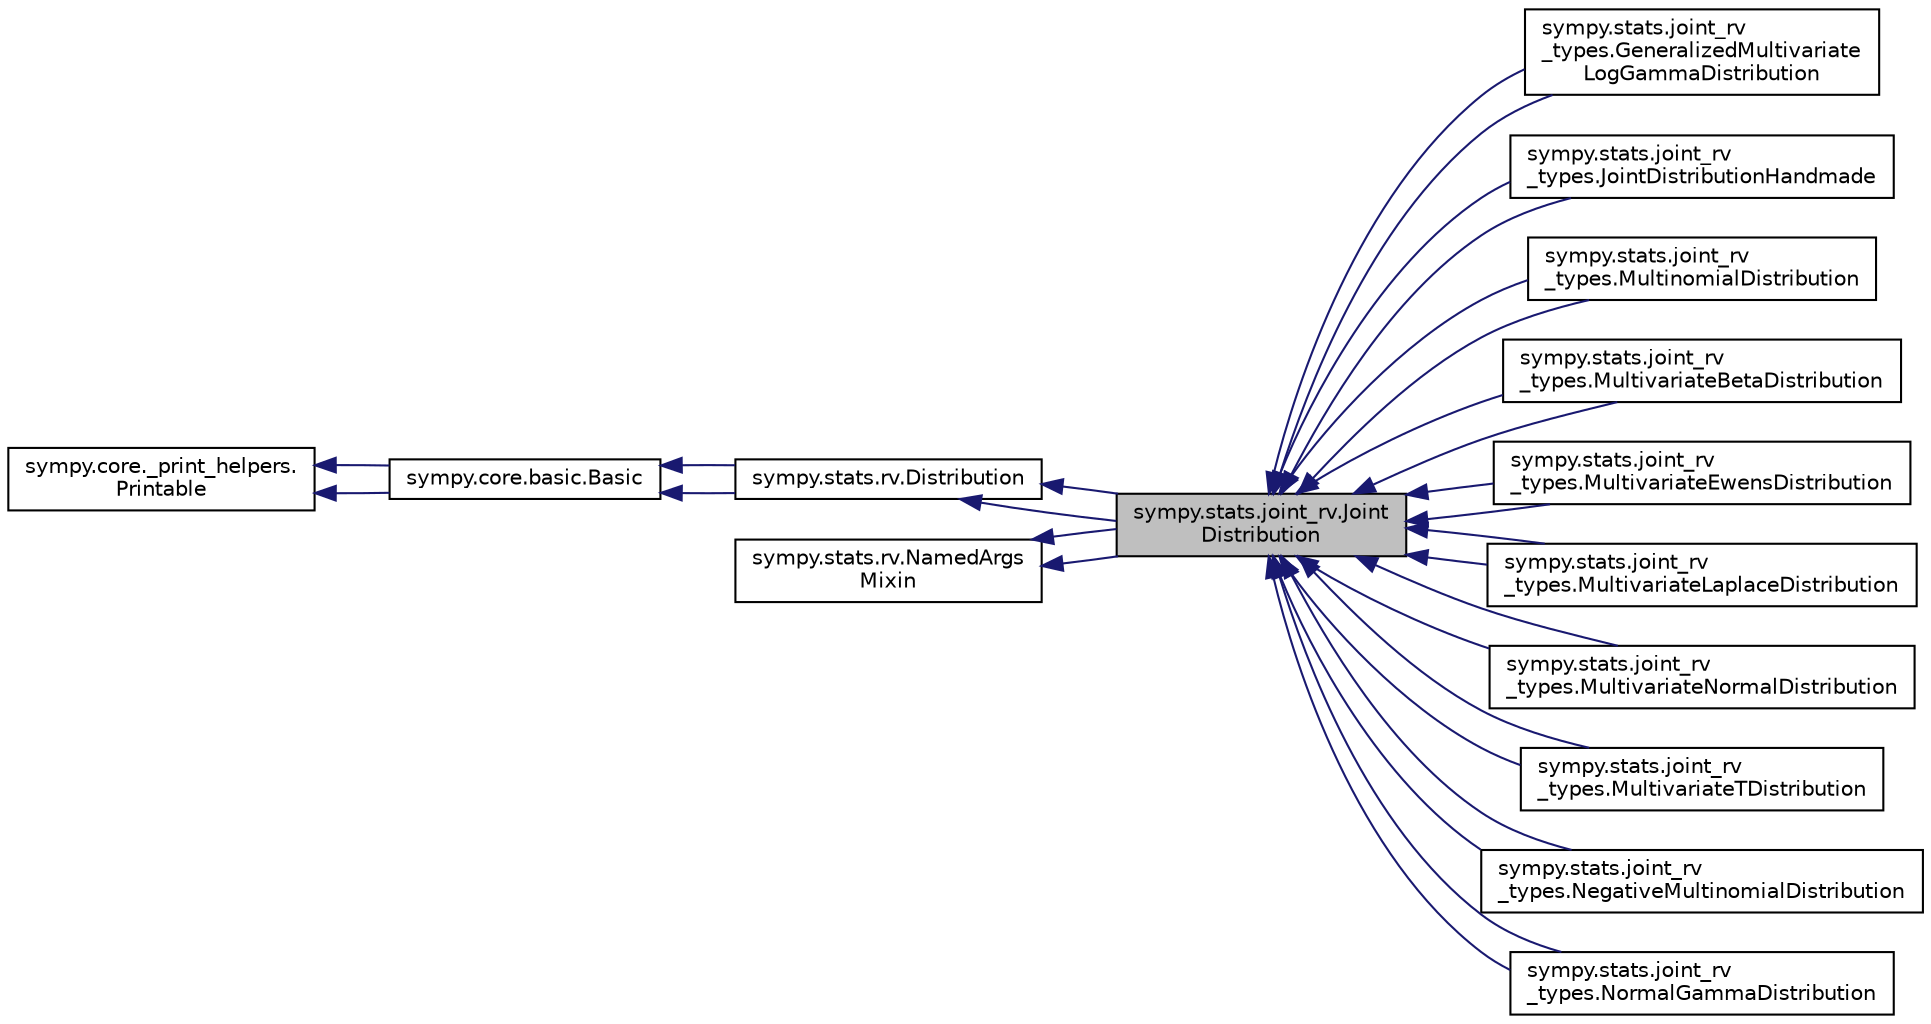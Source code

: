 digraph "sympy.stats.joint_rv.JointDistribution"
{
 // LATEX_PDF_SIZE
  edge [fontname="Helvetica",fontsize="10",labelfontname="Helvetica",labelfontsize="10"];
  node [fontname="Helvetica",fontsize="10",shape=record];
  rankdir="LR";
  Node1 [label="sympy.stats.joint_rv.Joint\lDistribution",height=0.2,width=0.4,color="black", fillcolor="grey75", style="filled", fontcolor="black",tooltip=" "];
  Node2 -> Node1 [dir="back",color="midnightblue",fontsize="10",style="solid",fontname="Helvetica"];
  Node2 [label="sympy.stats.rv.Distribution",height=0.2,width=0.4,color="black", fillcolor="white", style="filled",URL="$classsympy_1_1stats_1_1rv_1_1Distribution.html",tooltip=" "];
  Node3 -> Node2 [dir="back",color="midnightblue",fontsize="10",style="solid",fontname="Helvetica"];
  Node3 [label="sympy.core.basic.Basic",height=0.2,width=0.4,color="black", fillcolor="white", style="filled",URL="$classsympy_1_1core_1_1basic_1_1Basic.html",tooltip=" "];
  Node4 -> Node3 [dir="back",color="midnightblue",fontsize="10",style="solid",fontname="Helvetica"];
  Node4 [label="sympy.core._print_helpers.\lPrintable",height=0.2,width=0.4,color="black", fillcolor="white", style="filled",URL="$classsympy_1_1core_1_1__print__helpers_1_1Printable.html",tooltip=" "];
  Node4 -> Node3 [dir="back",color="midnightblue",fontsize="10",style="solid",fontname="Helvetica"];
  Node3 -> Node2 [dir="back",color="midnightblue",fontsize="10",style="solid",fontname="Helvetica"];
  Node5 -> Node1 [dir="back",color="midnightblue",fontsize="10",style="solid",fontname="Helvetica"];
  Node5 [label="sympy.stats.rv.NamedArgs\lMixin",height=0.2,width=0.4,color="black", fillcolor="white", style="filled",URL="$classsympy_1_1stats_1_1rv_1_1NamedArgsMixin.html",tooltip=" "];
  Node2 -> Node1 [dir="back",color="midnightblue",fontsize="10",style="solid",fontname="Helvetica"];
  Node5 -> Node1 [dir="back",color="midnightblue",fontsize="10",style="solid",fontname="Helvetica"];
  Node1 -> Node6 [dir="back",color="midnightblue",fontsize="10",style="solid",fontname="Helvetica"];
  Node6 [label="sympy.stats.joint_rv\l_types.GeneralizedMultivariate\lLogGammaDistribution",height=0.2,width=0.4,color="black", fillcolor="white", style="filled",URL="$classsympy_1_1stats_1_1joint__rv__types_1_1GeneralizedMultivariateLogGammaDistribution.html",tooltip=" "];
  Node1 -> Node6 [dir="back",color="midnightblue",fontsize="10",style="solid",fontname="Helvetica"];
  Node1 -> Node7 [dir="back",color="midnightblue",fontsize="10",style="solid",fontname="Helvetica"];
  Node7 [label="sympy.stats.joint_rv\l_types.JointDistributionHandmade",height=0.2,width=0.4,color="black", fillcolor="white", style="filled",URL="$classsympy_1_1stats_1_1joint__rv__types_1_1JointDistributionHandmade.html",tooltip=" "];
  Node1 -> Node7 [dir="back",color="midnightblue",fontsize="10",style="solid",fontname="Helvetica"];
  Node1 -> Node8 [dir="back",color="midnightblue",fontsize="10",style="solid",fontname="Helvetica"];
  Node8 [label="sympy.stats.joint_rv\l_types.MultinomialDistribution",height=0.2,width=0.4,color="black", fillcolor="white", style="filled",URL="$classsympy_1_1stats_1_1joint__rv__types_1_1MultinomialDistribution.html",tooltip=" "];
  Node1 -> Node8 [dir="back",color="midnightblue",fontsize="10",style="solid",fontname="Helvetica"];
  Node1 -> Node9 [dir="back",color="midnightblue",fontsize="10",style="solid",fontname="Helvetica"];
  Node9 [label="sympy.stats.joint_rv\l_types.MultivariateBetaDistribution",height=0.2,width=0.4,color="black", fillcolor="white", style="filled",URL="$classsympy_1_1stats_1_1joint__rv__types_1_1MultivariateBetaDistribution.html",tooltip=" "];
  Node1 -> Node9 [dir="back",color="midnightblue",fontsize="10",style="solid",fontname="Helvetica"];
  Node1 -> Node10 [dir="back",color="midnightblue",fontsize="10",style="solid",fontname="Helvetica"];
  Node10 [label="sympy.stats.joint_rv\l_types.MultivariateEwensDistribution",height=0.2,width=0.4,color="black", fillcolor="white", style="filled",URL="$classsympy_1_1stats_1_1joint__rv__types_1_1MultivariateEwensDistribution.html",tooltip=" "];
  Node1 -> Node10 [dir="back",color="midnightblue",fontsize="10",style="solid",fontname="Helvetica"];
  Node1 -> Node11 [dir="back",color="midnightblue",fontsize="10",style="solid",fontname="Helvetica"];
  Node11 [label="sympy.stats.joint_rv\l_types.MultivariateLaplaceDistribution",height=0.2,width=0.4,color="black", fillcolor="white", style="filled",URL="$classsympy_1_1stats_1_1joint__rv__types_1_1MultivariateLaplaceDistribution.html",tooltip=" "];
  Node1 -> Node11 [dir="back",color="midnightblue",fontsize="10",style="solid",fontname="Helvetica"];
  Node1 -> Node12 [dir="back",color="midnightblue",fontsize="10",style="solid",fontname="Helvetica"];
  Node12 [label="sympy.stats.joint_rv\l_types.MultivariateNormalDistribution",height=0.2,width=0.4,color="black", fillcolor="white", style="filled",URL="$classsympy_1_1stats_1_1joint__rv__types_1_1MultivariateNormalDistribution.html",tooltip=" "];
  Node1 -> Node12 [dir="back",color="midnightblue",fontsize="10",style="solid",fontname="Helvetica"];
  Node1 -> Node13 [dir="back",color="midnightblue",fontsize="10",style="solid",fontname="Helvetica"];
  Node13 [label="sympy.stats.joint_rv\l_types.MultivariateTDistribution",height=0.2,width=0.4,color="black", fillcolor="white", style="filled",URL="$classsympy_1_1stats_1_1joint__rv__types_1_1MultivariateTDistribution.html",tooltip=" "];
  Node1 -> Node13 [dir="back",color="midnightblue",fontsize="10",style="solid",fontname="Helvetica"];
  Node1 -> Node14 [dir="back",color="midnightblue",fontsize="10",style="solid",fontname="Helvetica"];
  Node14 [label="sympy.stats.joint_rv\l_types.NegativeMultinomialDistribution",height=0.2,width=0.4,color="black", fillcolor="white", style="filled",URL="$classsympy_1_1stats_1_1joint__rv__types_1_1NegativeMultinomialDistribution.html",tooltip=" "];
  Node1 -> Node14 [dir="back",color="midnightblue",fontsize="10",style="solid",fontname="Helvetica"];
  Node1 -> Node15 [dir="back",color="midnightblue",fontsize="10",style="solid",fontname="Helvetica"];
  Node15 [label="sympy.stats.joint_rv\l_types.NormalGammaDistribution",height=0.2,width=0.4,color="black", fillcolor="white", style="filled",URL="$classsympy_1_1stats_1_1joint__rv__types_1_1NormalGammaDistribution.html",tooltip=" "];
  Node1 -> Node15 [dir="back",color="midnightblue",fontsize="10",style="solid",fontname="Helvetica"];
}
